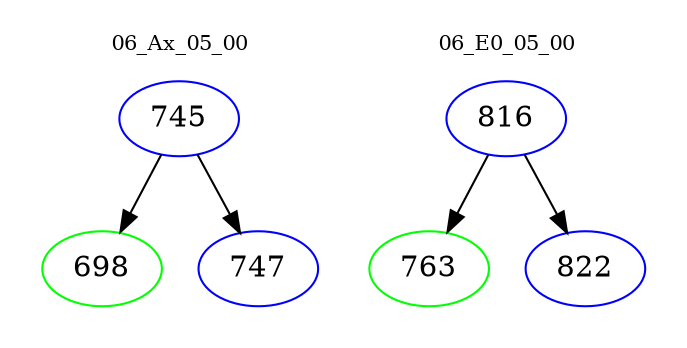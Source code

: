 digraph{
subgraph cluster_0 {
color = white
label = "06_Ax_05_00";
fontsize=10;
T0_745 [label="745", color="blue"]
T0_745 -> T0_698 [color="black"]
T0_698 [label="698", color="green"]
T0_745 -> T0_747 [color="black"]
T0_747 [label="747", color="blue"]
}
subgraph cluster_1 {
color = white
label = "06_E0_05_00";
fontsize=10;
T1_816 [label="816", color="blue"]
T1_816 -> T1_763 [color="black"]
T1_763 [label="763", color="green"]
T1_816 -> T1_822 [color="black"]
T1_822 [label="822", color="blue"]
}
}
